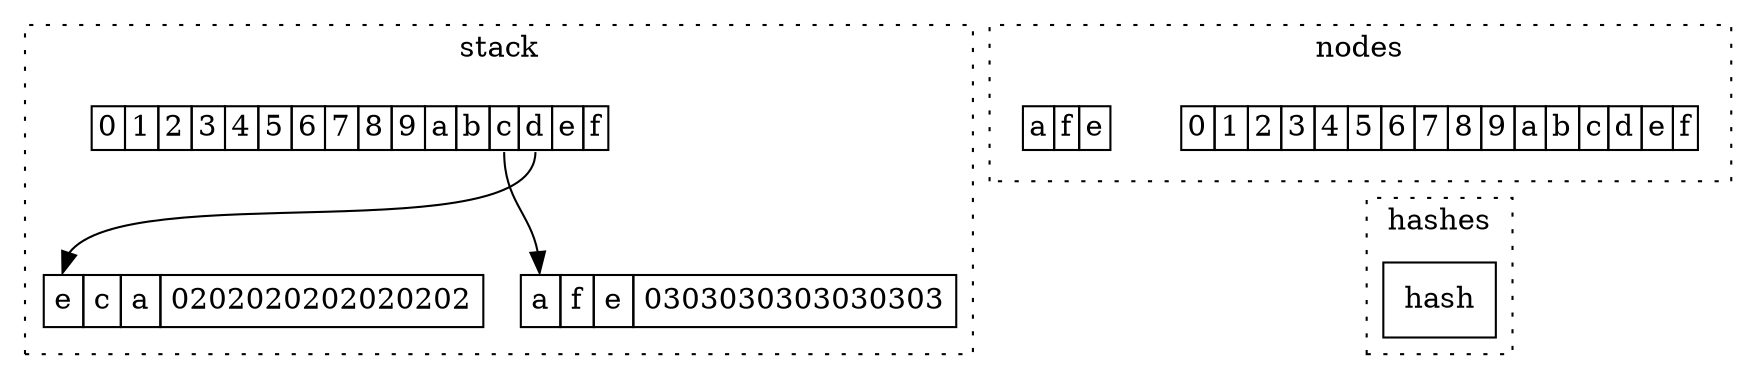 digraph D {
	node [shape=box];

	subgraph clusterstack {
		style=dotted;
		label="stack";
	branch0d0e0a0d0b0e0e [shape=none,label=<<table border="0" cellborder="1" cellspacing="0"><tr><td port="0">0</td><td port="1">1</td><td port="2">2</td><td port="3">3</td><td port="4">4</td><td port="5">5</td><td port="6">6</td><td port="7">7</td><td port="8">8</td><td port="9">9</td><td port="10">a</td><td port="11">b</td><td port="12">c</td><td port="13">d</td><td port="14">e</td><td port="15">f</td></tr></table>>]
	leaf0c0a0f0e0c [shape=none,margin=0,label=<<table border="0" cellborder="1" cellspacing="0" cellpadding="4"><tr><td port="0">a</td><td port="1">f</td><td port="2">e</td><td>0303030303030303</td></tr></table>>]
	leaf0c0a0f0e0d [shape=none,margin=0,label=<<table border="0" cellborder="1" cellspacing="0" cellpadding="4"><tr><td port="0">e</td><td port="1">c</td><td port="2">a</td><td>0202020202020202</td></tr></table>>]

	branch0d0e0a0d0b0e0e:12 -> leaf0c0a0f0e0c:0 
	branch0d0e0a0d0b0e0e:13 -> leaf0c0a0f0e0d:0 
	}

	subgraph clusterproof {
		style=dotted;
		label="nodes";
	branch [shape=none,label=<<table border="0" cellborder="1" cellspacing="0"><tr><td port="0">0</td><td port="1">1</td><td port="2">2</td><td port="3">3</td><td port="4">4</td><td port="5">5</td><td port="6">6</td><td port="7">7</td><td port="8">8</td><td port="9">9</td><td port="10">a</td><td port="11">b</td><td port="12">c</td><td port="13">d</td><td port="14">e</td><td port="15">f</td></tr></table>>]
	extension0c [shape=none,label=<<table border="0" cellspacing="0" cellborder="1"><tr><td port="0">a</td><td port="1">f</td><td port="2">e</td></tr></table>>]
	}

	subgraph clusterhashes {
		style=dotted;
		label="hashes";
		hash
	}

	branch -> hash [style=invis];
	branch -> leaf0c0a0f0e0c [style=invis];
}
